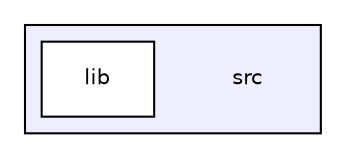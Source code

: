 digraph "src" {
  compound=true
  node [ fontsize="10", fontname="Helvetica"];
  edge [ labelfontsize="10", labelfontname="Helvetica"];
  subgraph clusterdir_68267d1309a1af8e8297ef4c3efbcdba {
    graph [ bgcolor="#eeeeff", pencolor="black", label="" URL="dir_68267d1309a1af8e8297ef4c3efbcdba.html"];
    dir_68267d1309a1af8e8297ef4c3efbcdba [shape=plaintext label="src"];
    dir_c85d3e3c5052e9ad9ce18c6863244a25 [shape=box label="lib" color="black" fillcolor="white" style="filled" URL="dir_c85d3e3c5052e9ad9ce18c6863244a25.html"];
  }
}
